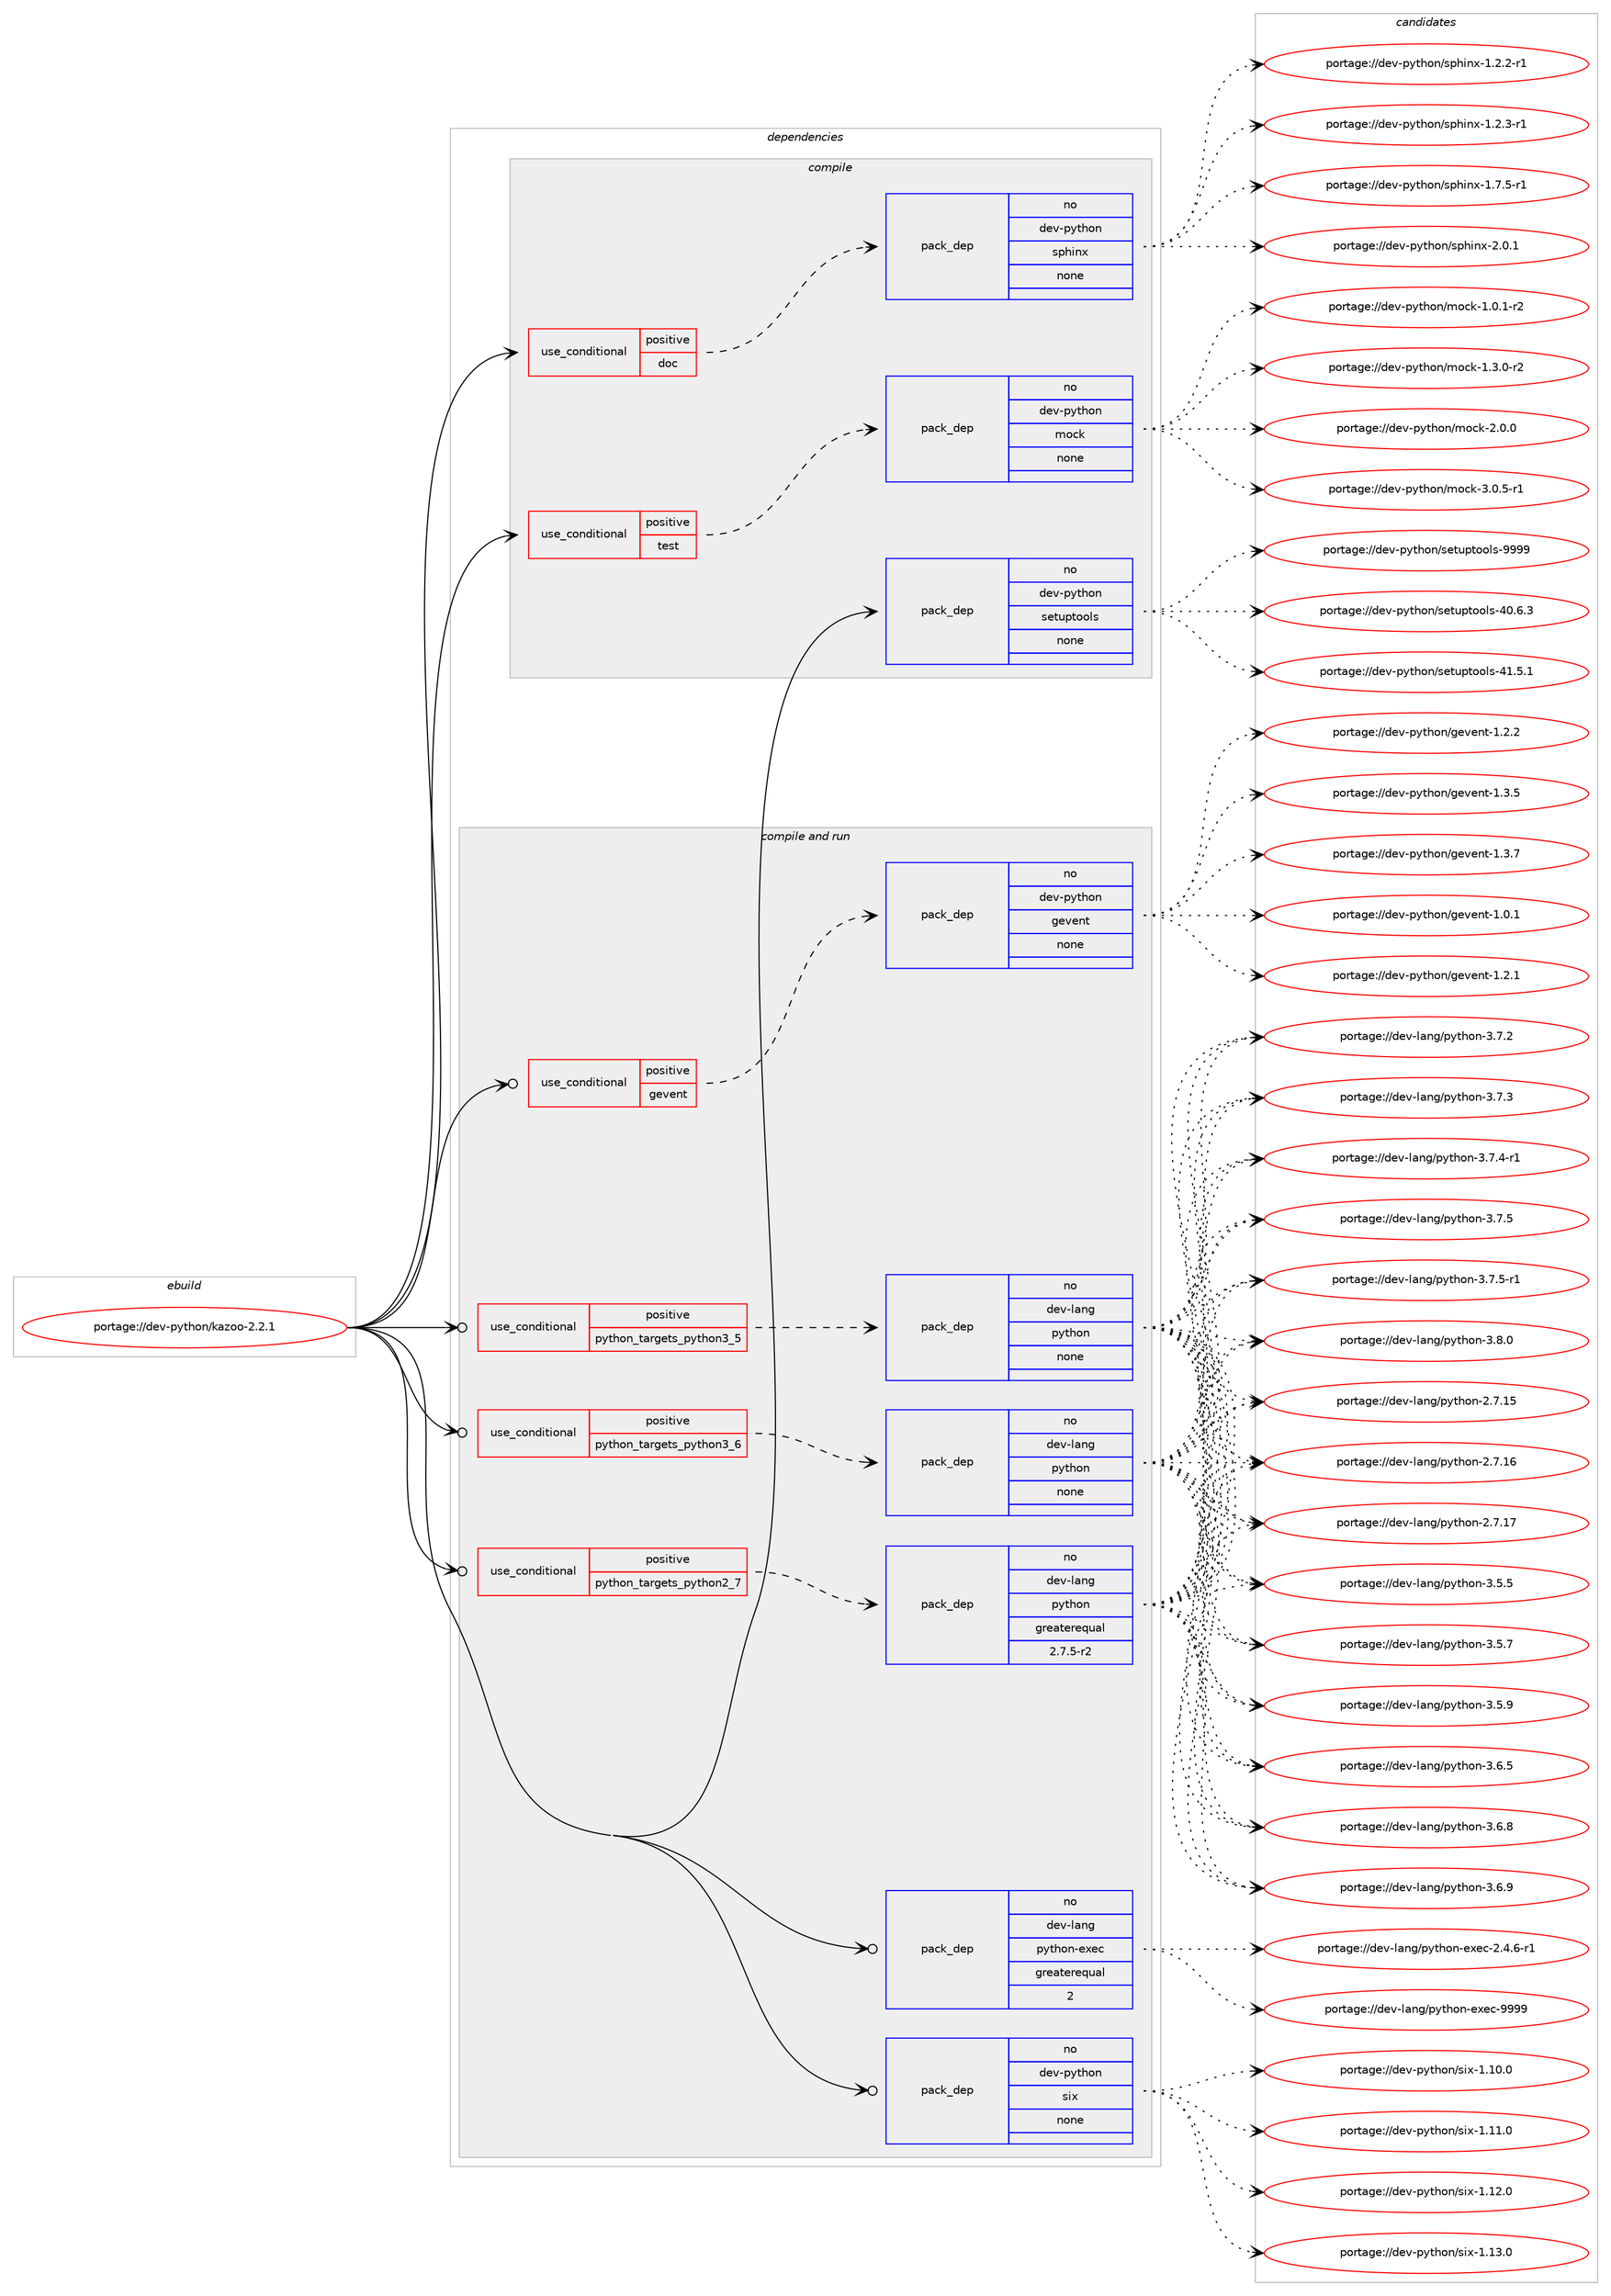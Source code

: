 digraph prolog {

# *************
# Graph options
# *************

newrank=true;
concentrate=true;
compound=true;
graph [rankdir=LR,fontname=Helvetica,fontsize=10,ranksep=1.5];#, ranksep=2.5, nodesep=0.2];
edge  [arrowhead=vee];
node  [fontname=Helvetica,fontsize=10];

# **********
# The ebuild
# **********

subgraph cluster_leftcol {
color=gray;
rank=same;
label=<<i>ebuild</i>>;
id [label="portage://dev-python/kazoo-2.2.1", color=red, width=4, href="../dev-python/kazoo-2.2.1.svg"];
}

# ****************
# The dependencies
# ****************

subgraph cluster_midcol {
color=gray;
label=<<i>dependencies</i>>;
subgraph cluster_compile {
fillcolor="#eeeeee";
style=filled;
label=<<i>compile</i>>;
subgraph cond30956 {
dependency146878 [label=<<TABLE BORDER="0" CELLBORDER="1" CELLSPACING="0" CELLPADDING="4"><TR><TD ROWSPAN="3" CELLPADDING="10">use_conditional</TD></TR><TR><TD>positive</TD></TR><TR><TD>doc</TD></TR></TABLE>>, shape=none, color=red];
subgraph pack112598 {
dependency146879 [label=<<TABLE BORDER="0" CELLBORDER="1" CELLSPACING="0" CELLPADDING="4" WIDTH="220"><TR><TD ROWSPAN="6" CELLPADDING="30">pack_dep</TD></TR><TR><TD WIDTH="110">no</TD></TR><TR><TD>dev-python</TD></TR><TR><TD>sphinx</TD></TR><TR><TD>none</TD></TR><TR><TD></TD></TR></TABLE>>, shape=none, color=blue];
}
dependency146878:e -> dependency146879:w [weight=20,style="dashed",arrowhead="vee"];
}
id:e -> dependency146878:w [weight=20,style="solid",arrowhead="vee"];
subgraph cond30957 {
dependency146880 [label=<<TABLE BORDER="0" CELLBORDER="1" CELLSPACING="0" CELLPADDING="4"><TR><TD ROWSPAN="3" CELLPADDING="10">use_conditional</TD></TR><TR><TD>positive</TD></TR><TR><TD>test</TD></TR></TABLE>>, shape=none, color=red];
subgraph pack112599 {
dependency146881 [label=<<TABLE BORDER="0" CELLBORDER="1" CELLSPACING="0" CELLPADDING="4" WIDTH="220"><TR><TD ROWSPAN="6" CELLPADDING="30">pack_dep</TD></TR><TR><TD WIDTH="110">no</TD></TR><TR><TD>dev-python</TD></TR><TR><TD>mock</TD></TR><TR><TD>none</TD></TR><TR><TD></TD></TR></TABLE>>, shape=none, color=blue];
}
dependency146880:e -> dependency146881:w [weight=20,style="dashed",arrowhead="vee"];
}
id:e -> dependency146880:w [weight=20,style="solid",arrowhead="vee"];
subgraph pack112600 {
dependency146882 [label=<<TABLE BORDER="0" CELLBORDER="1" CELLSPACING="0" CELLPADDING="4" WIDTH="220"><TR><TD ROWSPAN="6" CELLPADDING="30">pack_dep</TD></TR><TR><TD WIDTH="110">no</TD></TR><TR><TD>dev-python</TD></TR><TR><TD>setuptools</TD></TR><TR><TD>none</TD></TR><TR><TD></TD></TR></TABLE>>, shape=none, color=blue];
}
id:e -> dependency146882:w [weight=20,style="solid",arrowhead="vee"];
}
subgraph cluster_compileandrun {
fillcolor="#eeeeee";
style=filled;
label=<<i>compile and run</i>>;
subgraph cond30958 {
dependency146883 [label=<<TABLE BORDER="0" CELLBORDER="1" CELLSPACING="0" CELLPADDING="4"><TR><TD ROWSPAN="3" CELLPADDING="10">use_conditional</TD></TR><TR><TD>positive</TD></TR><TR><TD>gevent</TD></TR></TABLE>>, shape=none, color=red];
subgraph pack112601 {
dependency146884 [label=<<TABLE BORDER="0" CELLBORDER="1" CELLSPACING="0" CELLPADDING="4" WIDTH="220"><TR><TD ROWSPAN="6" CELLPADDING="30">pack_dep</TD></TR><TR><TD WIDTH="110">no</TD></TR><TR><TD>dev-python</TD></TR><TR><TD>gevent</TD></TR><TR><TD>none</TD></TR><TR><TD></TD></TR></TABLE>>, shape=none, color=blue];
}
dependency146883:e -> dependency146884:w [weight=20,style="dashed",arrowhead="vee"];
}
id:e -> dependency146883:w [weight=20,style="solid",arrowhead="odotvee"];
subgraph cond30959 {
dependency146885 [label=<<TABLE BORDER="0" CELLBORDER="1" CELLSPACING="0" CELLPADDING="4"><TR><TD ROWSPAN="3" CELLPADDING="10">use_conditional</TD></TR><TR><TD>positive</TD></TR><TR><TD>python_targets_python2_7</TD></TR></TABLE>>, shape=none, color=red];
subgraph pack112602 {
dependency146886 [label=<<TABLE BORDER="0" CELLBORDER="1" CELLSPACING="0" CELLPADDING="4" WIDTH="220"><TR><TD ROWSPAN="6" CELLPADDING="30">pack_dep</TD></TR><TR><TD WIDTH="110">no</TD></TR><TR><TD>dev-lang</TD></TR><TR><TD>python</TD></TR><TR><TD>greaterequal</TD></TR><TR><TD>2.7.5-r2</TD></TR></TABLE>>, shape=none, color=blue];
}
dependency146885:e -> dependency146886:w [weight=20,style="dashed",arrowhead="vee"];
}
id:e -> dependency146885:w [weight=20,style="solid",arrowhead="odotvee"];
subgraph cond30960 {
dependency146887 [label=<<TABLE BORDER="0" CELLBORDER="1" CELLSPACING="0" CELLPADDING="4"><TR><TD ROWSPAN="3" CELLPADDING="10">use_conditional</TD></TR><TR><TD>positive</TD></TR><TR><TD>python_targets_python3_5</TD></TR></TABLE>>, shape=none, color=red];
subgraph pack112603 {
dependency146888 [label=<<TABLE BORDER="0" CELLBORDER="1" CELLSPACING="0" CELLPADDING="4" WIDTH="220"><TR><TD ROWSPAN="6" CELLPADDING="30">pack_dep</TD></TR><TR><TD WIDTH="110">no</TD></TR><TR><TD>dev-lang</TD></TR><TR><TD>python</TD></TR><TR><TD>none</TD></TR><TR><TD></TD></TR></TABLE>>, shape=none, color=blue];
}
dependency146887:e -> dependency146888:w [weight=20,style="dashed",arrowhead="vee"];
}
id:e -> dependency146887:w [weight=20,style="solid",arrowhead="odotvee"];
subgraph cond30961 {
dependency146889 [label=<<TABLE BORDER="0" CELLBORDER="1" CELLSPACING="0" CELLPADDING="4"><TR><TD ROWSPAN="3" CELLPADDING="10">use_conditional</TD></TR><TR><TD>positive</TD></TR><TR><TD>python_targets_python3_6</TD></TR></TABLE>>, shape=none, color=red];
subgraph pack112604 {
dependency146890 [label=<<TABLE BORDER="0" CELLBORDER="1" CELLSPACING="0" CELLPADDING="4" WIDTH="220"><TR><TD ROWSPAN="6" CELLPADDING="30">pack_dep</TD></TR><TR><TD WIDTH="110">no</TD></TR><TR><TD>dev-lang</TD></TR><TR><TD>python</TD></TR><TR><TD>none</TD></TR><TR><TD></TD></TR></TABLE>>, shape=none, color=blue];
}
dependency146889:e -> dependency146890:w [weight=20,style="dashed",arrowhead="vee"];
}
id:e -> dependency146889:w [weight=20,style="solid",arrowhead="odotvee"];
subgraph pack112605 {
dependency146891 [label=<<TABLE BORDER="0" CELLBORDER="1" CELLSPACING="0" CELLPADDING="4" WIDTH="220"><TR><TD ROWSPAN="6" CELLPADDING="30">pack_dep</TD></TR><TR><TD WIDTH="110">no</TD></TR><TR><TD>dev-lang</TD></TR><TR><TD>python-exec</TD></TR><TR><TD>greaterequal</TD></TR><TR><TD>2</TD></TR></TABLE>>, shape=none, color=blue];
}
id:e -> dependency146891:w [weight=20,style="solid",arrowhead="odotvee"];
subgraph pack112606 {
dependency146892 [label=<<TABLE BORDER="0" CELLBORDER="1" CELLSPACING="0" CELLPADDING="4" WIDTH="220"><TR><TD ROWSPAN="6" CELLPADDING="30">pack_dep</TD></TR><TR><TD WIDTH="110">no</TD></TR><TR><TD>dev-python</TD></TR><TR><TD>six</TD></TR><TR><TD>none</TD></TR><TR><TD></TD></TR></TABLE>>, shape=none, color=blue];
}
id:e -> dependency146892:w [weight=20,style="solid",arrowhead="odotvee"];
}
subgraph cluster_run {
fillcolor="#eeeeee";
style=filled;
label=<<i>run</i>>;
}
}

# **************
# The candidates
# **************

subgraph cluster_choices {
rank=same;
color=gray;
label=<<i>candidates</i>>;

subgraph choice112598 {
color=black;
nodesep=1;
choiceportage10010111845112121116104111110471151121041051101204549465046504511449 [label="portage://dev-python/sphinx-1.2.2-r1", color=red, width=4,href="../dev-python/sphinx-1.2.2-r1.svg"];
choiceportage10010111845112121116104111110471151121041051101204549465046514511449 [label="portage://dev-python/sphinx-1.2.3-r1", color=red, width=4,href="../dev-python/sphinx-1.2.3-r1.svg"];
choiceportage10010111845112121116104111110471151121041051101204549465546534511449 [label="portage://dev-python/sphinx-1.7.5-r1", color=red, width=4,href="../dev-python/sphinx-1.7.5-r1.svg"];
choiceportage1001011184511212111610411111047115112104105110120455046484649 [label="portage://dev-python/sphinx-2.0.1", color=red, width=4,href="../dev-python/sphinx-2.0.1.svg"];
dependency146879:e -> choiceportage10010111845112121116104111110471151121041051101204549465046504511449:w [style=dotted,weight="100"];
dependency146879:e -> choiceportage10010111845112121116104111110471151121041051101204549465046514511449:w [style=dotted,weight="100"];
dependency146879:e -> choiceportage10010111845112121116104111110471151121041051101204549465546534511449:w [style=dotted,weight="100"];
dependency146879:e -> choiceportage1001011184511212111610411111047115112104105110120455046484649:w [style=dotted,weight="100"];
}
subgraph choice112599 {
color=black;
nodesep=1;
choiceportage1001011184511212111610411111047109111991074549464846494511450 [label="portage://dev-python/mock-1.0.1-r2", color=red, width=4,href="../dev-python/mock-1.0.1-r2.svg"];
choiceportage1001011184511212111610411111047109111991074549465146484511450 [label="portage://dev-python/mock-1.3.0-r2", color=red, width=4,href="../dev-python/mock-1.3.0-r2.svg"];
choiceportage100101118451121211161041111104710911199107455046484648 [label="portage://dev-python/mock-2.0.0", color=red, width=4,href="../dev-python/mock-2.0.0.svg"];
choiceportage1001011184511212111610411111047109111991074551464846534511449 [label="portage://dev-python/mock-3.0.5-r1", color=red, width=4,href="../dev-python/mock-3.0.5-r1.svg"];
dependency146881:e -> choiceportage1001011184511212111610411111047109111991074549464846494511450:w [style=dotted,weight="100"];
dependency146881:e -> choiceportage1001011184511212111610411111047109111991074549465146484511450:w [style=dotted,weight="100"];
dependency146881:e -> choiceportage100101118451121211161041111104710911199107455046484648:w [style=dotted,weight="100"];
dependency146881:e -> choiceportage1001011184511212111610411111047109111991074551464846534511449:w [style=dotted,weight="100"];
}
subgraph choice112600 {
color=black;
nodesep=1;
choiceportage100101118451121211161041111104711510111611711211611111110811545524846544651 [label="portage://dev-python/setuptools-40.6.3", color=red, width=4,href="../dev-python/setuptools-40.6.3.svg"];
choiceportage100101118451121211161041111104711510111611711211611111110811545524946534649 [label="portage://dev-python/setuptools-41.5.1", color=red, width=4,href="../dev-python/setuptools-41.5.1.svg"];
choiceportage10010111845112121116104111110471151011161171121161111111081154557575757 [label="portage://dev-python/setuptools-9999", color=red, width=4,href="../dev-python/setuptools-9999.svg"];
dependency146882:e -> choiceportage100101118451121211161041111104711510111611711211611111110811545524846544651:w [style=dotted,weight="100"];
dependency146882:e -> choiceportage100101118451121211161041111104711510111611711211611111110811545524946534649:w [style=dotted,weight="100"];
dependency146882:e -> choiceportage10010111845112121116104111110471151011161171121161111111081154557575757:w [style=dotted,weight="100"];
}
subgraph choice112601 {
color=black;
nodesep=1;
choiceportage1001011184511212111610411111047103101118101110116454946484649 [label="portage://dev-python/gevent-1.0.1", color=red, width=4,href="../dev-python/gevent-1.0.1.svg"];
choiceportage1001011184511212111610411111047103101118101110116454946504649 [label="portage://dev-python/gevent-1.2.1", color=red, width=4,href="../dev-python/gevent-1.2.1.svg"];
choiceportage1001011184511212111610411111047103101118101110116454946504650 [label="portage://dev-python/gevent-1.2.2", color=red, width=4,href="../dev-python/gevent-1.2.2.svg"];
choiceportage1001011184511212111610411111047103101118101110116454946514653 [label="portage://dev-python/gevent-1.3.5", color=red, width=4,href="../dev-python/gevent-1.3.5.svg"];
choiceportage1001011184511212111610411111047103101118101110116454946514655 [label="portage://dev-python/gevent-1.3.7", color=red, width=4,href="../dev-python/gevent-1.3.7.svg"];
dependency146884:e -> choiceportage1001011184511212111610411111047103101118101110116454946484649:w [style=dotted,weight="100"];
dependency146884:e -> choiceportage1001011184511212111610411111047103101118101110116454946504649:w [style=dotted,weight="100"];
dependency146884:e -> choiceportage1001011184511212111610411111047103101118101110116454946504650:w [style=dotted,weight="100"];
dependency146884:e -> choiceportage1001011184511212111610411111047103101118101110116454946514653:w [style=dotted,weight="100"];
dependency146884:e -> choiceportage1001011184511212111610411111047103101118101110116454946514655:w [style=dotted,weight="100"];
}
subgraph choice112602 {
color=black;
nodesep=1;
choiceportage10010111845108971101034711212111610411111045504655464953 [label="portage://dev-lang/python-2.7.15", color=red, width=4,href="../dev-lang/python-2.7.15.svg"];
choiceportage10010111845108971101034711212111610411111045504655464954 [label="portage://dev-lang/python-2.7.16", color=red, width=4,href="../dev-lang/python-2.7.16.svg"];
choiceportage10010111845108971101034711212111610411111045504655464955 [label="portage://dev-lang/python-2.7.17", color=red, width=4,href="../dev-lang/python-2.7.17.svg"];
choiceportage100101118451089711010347112121116104111110455146534653 [label="portage://dev-lang/python-3.5.5", color=red, width=4,href="../dev-lang/python-3.5.5.svg"];
choiceportage100101118451089711010347112121116104111110455146534655 [label="portage://dev-lang/python-3.5.7", color=red, width=4,href="../dev-lang/python-3.5.7.svg"];
choiceportage100101118451089711010347112121116104111110455146534657 [label="portage://dev-lang/python-3.5.9", color=red, width=4,href="../dev-lang/python-3.5.9.svg"];
choiceportage100101118451089711010347112121116104111110455146544653 [label="portage://dev-lang/python-3.6.5", color=red, width=4,href="../dev-lang/python-3.6.5.svg"];
choiceportage100101118451089711010347112121116104111110455146544656 [label="portage://dev-lang/python-3.6.8", color=red, width=4,href="../dev-lang/python-3.6.8.svg"];
choiceportage100101118451089711010347112121116104111110455146544657 [label="portage://dev-lang/python-3.6.9", color=red, width=4,href="../dev-lang/python-3.6.9.svg"];
choiceportage100101118451089711010347112121116104111110455146554650 [label="portage://dev-lang/python-3.7.2", color=red, width=4,href="../dev-lang/python-3.7.2.svg"];
choiceportage100101118451089711010347112121116104111110455146554651 [label="portage://dev-lang/python-3.7.3", color=red, width=4,href="../dev-lang/python-3.7.3.svg"];
choiceportage1001011184510897110103471121211161041111104551465546524511449 [label="portage://dev-lang/python-3.7.4-r1", color=red, width=4,href="../dev-lang/python-3.7.4-r1.svg"];
choiceportage100101118451089711010347112121116104111110455146554653 [label="portage://dev-lang/python-3.7.5", color=red, width=4,href="../dev-lang/python-3.7.5.svg"];
choiceportage1001011184510897110103471121211161041111104551465546534511449 [label="portage://dev-lang/python-3.7.5-r1", color=red, width=4,href="../dev-lang/python-3.7.5-r1.svg"];
choiceportage100101118451089711010347112121116104111110455146564648 [label="portage://dev-lang/python-3.8.0", color=red, width=4,href="../dev-lang/python-3.8.0.svg"];
dependency146886:e -> choiceportage10010111845108971101034711212111610411111045504655464953:w [style=dotted,weight="100"];
dependency146886:e -> choiceportage10010111845108971101034711212111610411111045504655464954:w [style=dotted,weight="100"];
dependency146886:e -> choiceportage10010111845108971101034711212111610411111045504655464955:w [style=dotted,weight="100"];
dependency146886:e -> choiceportage100101118451089711010347112121116104111110455146534653:w [style=dotted,weight="100"];
dependency146886:e -> choiceportage100101118451089711010347112121116104111110455146534655:w [style=dotted,weight="100"];
dependency146886:e -> choiceportage100101118451089711010347112121116104111110455146534657:w [style=dotted,weight="100"];
dependency146886:e -> choiceportage100101118451089711010347112121116104111110455146544653:w [style=dotted,weight="100"];
dependency146886:e -> choiceportage100101118451089711010347112121116104111110455146544656:w [style=dotted,weight="100"];
dependency146886:e -> choiceportage100101118451089711010347112121116104111110455146544657:w [style=dotted,weight="100"];
dependency146886:e -> choiceportage100101118451089711010347112121116104111110455146554650:w [style=dotted,weight="100"];
dependency146886:e -> choiceportage100101118451089711010347112121116104111110455146554651:w [style=dotted,weight="100"];
dependency146886:e -> choiceportage1001011184510897110103471121211161041111104551465546524511449:w [style=dotted,weight="100"];
dependency146886:e -> choiceportage100101118451089711010347112121116104111110455146554653:w [style=dotted,weight="100"];
dependency146886:e -> choiceportage1001011184510897110103471121211161041111104551465546534511449:w [style=dotted,weight="100"];
dependency146886:e -> choiceportage100101118451089711010347112121116104111110455146564648:w [style=dotted,weight="100"];
}
subgraph choice112603 {
color=black;
nodesep=1;
choiceportage10010111845108971101034711212111610411111045504655464953 [label="portage://dev-lang/python-2.7.15", color=red, width=4,href="../dev-lang/python-2.7.15.svg"];
choiceportage10010111845108971101034711212111610411111045504655464954 [label="portage://dev-lang/python-2.7.16", color=red, width=4,href="../dev-lang/python-2.7.16.svg"];
choiceportage10010111845108971101034711212111610411111045504655464955 [label="portage://dev-lang/python-2.7.17", color=red, width=4,href="../dev-lang/python-2.7.17.svg"];
choiceportage100101118451089711010347112121116104111110455146534653 [label="portage://dev-lang/python-3.5.5", color=red, width=4,href="../dev-lang/python-3.5.5.svg"];
choiceportage100101118451089711010347112121116104111110455146534655 [label="portage://dev-lang/python-3.5.7", color=red, width=4,href="../dev-lang/python-3.5.7.svg"];
choiceportage100101118451089711010347112121116104111110455146534657 [label="portage://dev-lang/python-3.5.9", color=red, width=4,href="../dev-lang/python-3.5.9.svg"];
choiceportage100101118451089711010347112121116104111110455146544653 [label="portage://dev-lang/python-3.6.5", color=red, width=4,href="../dev-lang/python-3.6.5.svg"];
choiceportage100101118451089711010347112121116104111110455146544656 [label="portage://dev-lang/python-3.6.8", color=red, width=4,href="../dev-lang/python-3.6.8.svg"];
choiceportage100101118451089711010347112121116104111110455146544657 [label="portage://dev-lang/python-3.6.9", color=red, width=4,href="../dev-lang/python-3.6.9.svg"];
choiceportage100101118451089711010347112121116104111110455146554650 [label="portage://dev-lang/python-3.7.2", color=red, width=4,href="../dev-lang/python-3.7.2.svg"];
choiceportage100101118451089711010347112121116104111110455146554651 [label="portage://dev-lang/python-3.7.3", color=red, width=4,href="../dev-lang/python-3.7.3.svg"];
choiceportage1001011184510897110103471121211161041111104551465546524511449 [label="portage://dev-lang/python-3.7.4-r1", color=red, width=4,href="../dev-lang/python-3.7.4-r1.svg"];
choiceportage100101118451089711010347112121116104111110455146554653 [label="portage://dev-lang/python-3.7.5", color=red, width=4,href="../dev-lang/python-3.7.5.svg"];
choiceportage1001011184510897110103471121211161041111104551465546534511449 [label="portage://dev-lang/python-3.7.5-r1", color=red, width=4,href="../dev-lang/python-3.7.5-r1.svg"];
choiceportage100101118451089711010347112121116104111110455146564648 [label="portage://dev-lang/python-3.8.0", color=red, width=4,href="../dev-lang/python-3.8.0.svg"];
dependency146888:e -> choiceportage10010111845108971101034711212111610411111045504655464953:w [style=dotted,weight="100"];
dependency146888:e -> choiceportage10010111845108971101034711212111610411111045504655464954:w [style=dotted,weight="100"];
dependency146888:e -> choiceportage10010111845108971101034711212111610411111045504655464955:w [style=dotted,weight="100"];
dependency146888:e -> choiceportage100101118451089711010347112121116104111110455146534653:w [style=dotted,weight="100"];
dependency146888:e -> choiceportage100101118451089711010347112121116104111110455146534655:w [style=dotted,weight="100"];
dependency146888:e -> choiceportage100101118451089711010347112121116104111110455146534657:w [style=dotted,weight="100"];
dependency146888:e -> choiceportage100101118451089711010347112121116104111110455146544653:w [style=dotted,weight="100"];
dependency146888:e -> choiceportage100101118451089711010347112121116104111110455146544656:w [style=dotted,weight="100"];
dependency146888:e -> choiceportage100101118451089711010347112121116104111110455146544657:w [style=dotted,weight="100"];
dependency146888:e -> choiceportage100101118451089711010347112121116104111110455146554650:w [style=dotted,weight="100"];
dependency146888:e -> choiceportage100101118451089711010347112121116104111110455146554651:w [style=dotted,weight="100"];
dependency146888:e -> choiceportage1001011184510897110103471121211161041111104551465546524511449:w [style=dotted,weight="100"];
dependency146888:e -> choiceportage100101118451089711010347112121116104111110455146554653:w [style=dotted,weight="100"];
dependency146888:e -> choiceportage1001011184510897110103471121211161041111104551465546534511449:w [style=dotted,weight="100"];
dependency146888:e -> choiceportage100101118451089711010347112121116104111110455146564648:w [style=dotted,weight="100"];
}
subgraph choice112604 {
color=black;
nodesep=1;
choiceportage10010111845108971101034711212111610411111045504655464953 [label="portage://dev-lang/python-2.7.15", color=red, width=4,href="../dev-lang/python-2.7.15.svg"];
choiceportage10010111845108971101034711212111610411111045504655464954 [label="portage://dev-lang/python-2.7.16", color=red, width=4,href="../dev-lang/python-2.7.16.svg"];
choiceportage10010111845108971101034711212111610411111045504655464955 [label="portage://dev-lang/python-2.7.17", color=red, width=4,href="../dev-lang/python-2.7.17.svg"];
choiceportage100101118451089711010347112121116104111110455146534653 [label="portage://dev-lang/python-3.5.5", color=red, width=4,href="../dev-lang/python-3.5.5.svg"];
choiceportage100101118451089711010347112121116104111110455146534655 [label="portage://dev-lang/python-3.5.7", color=red, width=4,href="../dev-lang/python-3.5.7.svg"];
choiceportage100101118451089711010347112121116104111110455146534657 [label="portage://dev-lang/python-3.5.9", color=red, width=4,href="../dev-lang/python-3.5.9.svg"];
choiceportage100101118451089711010347112121116104111110455146544653 [label="portage://dev-lang/python-3.6.5", color=red, width=4,href="../dev-lang/python-3.6.5.svg"];
choiceportage100101118451089711010347112121116104111110455146544656 [label="portage://dev-lang/python-3.6.8", color=red, width=4,href="../dev-lang/python-3.6.8.svg"];
choiceportage100101118451089711010347112121116104111110455146544657 [label="portage://dev-lang/python-3.6.9", color=red, width=4,href="../dev-lang/python-3.6.9.svg"];
choiceportage100101118451089711010347112121116104111110455146554650 [label="portage://dev-lang/python-3.7.2", color=red, width=4,href="../dev-lang/python-3.7.2.svg"];
choiceportage100101118451089711010347112121116104111110455146554651 [label="portage://dev-lang/python-3.7.3", color=red, width=4,href="../dev-lang/python-3.7.3.svg"];
choiceportage1001011184510897110103471121211161041111104551465546524511449 [label="portage://dev-lang/python-3.7.4-r1", color=red, width=4,href="../dev-lang/python-3.7.4-r1.svg"];
choiceportage100101118451089711010347112121116104111110455146554653 [label="portage://dev-lang/python-3.7.5", color=red, width=4,href="../dev-lang/python-3.7.5.svg"];
choiceportage1001011184510897110103471121211161041111104551465546534511449 [label="portage://dev-lang/python-3.7.5-r1", color=red, width=4,href="../dev-lang/python-3.7.5-r1.svg"];
choiceportage100101118451089711010347112121116104111110455146564648 [label="portage://dev-lang/python-3.8.0", color=red, width=4,href="../dev-lang/python-3.8.0.svg"];
dependency146890:e -> choiceportage10010111845108971101034711212111610411111045504655464953:w [style=dotted,weight="100"];
dependency146890:e -> choiceportage10010111845108971101034711212111610411111045504655464954:w [style=dotted,weight="100"];
dependency146890:e -> choiceportage10010111845108971101034711212111610411111045504655464955:w [style=dotted,weight="100"];
dependency146890:e -> choiceportage100101118451089711010347112121116104111110455146534653:w [style=dotted,weight="100"];
dependency146890:e -> choiceportage100101118451089711010347112121116104111110455146534655:w [style=dotted,weight="100"];
dependency146890:e -> choiceportage100101118451089711010347112121116104111110455146534657:w [style=dotted,weight="100"];
dependency146890:e -> choiceportage100101118451089711010347112121116104111110455146544653:w [style=dotted,weight="100"];
dependency146890:e -> choiceportage100101118451089711010347112121116104111110455146544656:w [style=dotted,weight="100"];
dependency146890:e -> choiceportage100101118451089711010347112121116104111110455146544657:w [style=dotted,weight="100"];
dependency146890:e -> choiceportage100101118451089711010347112121116104111110455146554650:w [style=dotted,weight="100"];
dependency146890:e -> choiceportage100101118451089711010347112121116104111110455146554651:w [style=dotted,weight="100"];
dependency146890:e -> choiceportage1001011184510897110103471121211161041111104551465546524511449:w [style=dotted,weight="100"];
dependency146890:e -> choiceportage100101118451089711010347112121116104111110455146554653:w [style=dotted,weight="100"];
dependency146890:e -> choiceportage1001011184510897110103471121211161041111104551465546534511449:w [style=dotted,weight="100"];
dependency146890:e -> choiceportage100101118451089711010347112121116104111110455146564648:w [style=dotted,weight="100"];
}
subgraph choice112605 {
color=black;
nodesep=1;
choiceportage10010111845108971101034711212111610411111045101120101994550465246544511449 [label="portage://dev-lang/python-exec-2.4.6-r1", color=red, width=4,href="../dev-lang/python-exec-2.4.6-r1.svg"];
choiceportage10010111845108971101034711212111610411111045101120101994557575757 [label="portage://dev-lang/python-exec-9999", color=red, width=4,href="../dev-lang/python-exec-9999.svg"];
dependency146891:e -> choiceportage10010111845108971101034711212111610411111045101120101994550465246544511449:w [style=dotted,weight="100"];
dependency146891:e -> choiceportage10010111845108971101034711212111610411111045101120101994557575757:w [style=dotted,weight="100"];
}
subgraph choice112606 {
color=black;
nodesep=1;
choiceportage100101118451121211161041111104711510512045494649484648 [label="portage://dev-python/six-1.10.0", color=red, width=4,href="../dev-python/six-1.10.0.svg"];
choiceportage100101118451121211161041111104711510512045494649494648 [label="portage://dev-python/six-1.11.0", color=red, width=4,href="../dev-python/six-1.11.0.svg"];
choiceportage100101118451121211161041111104711510512045494649504648 [label="portage://dev-python/six-1.12.0", color=red, width=4,href="../dev-python/six-1.12.0.svg"];
choiceportage100101118451121211161041111104711510512045494649514648 [label="portage://dev-python/six-1.13.0", color=red, width=4,href="../dev-python/six-1.13.0.svg"];
dependency146892:e -> choiceportage100101118451121211161041111104711510512045494649484648:w [style=dotted,weight="100"];
dependency146892:e -> choiceportage100101118451121211161041111104711510512045494649494648:w [style=dotted,weight="100"];
dependency146892:e -> choiceportage100101118451121211161041111104711510512045494649504648:w [style=dotted,weight="100"];
dependency146892:e -> choiceportage100101118451121211161041111104711510512045494649514648:w [style=dotted,weight="100"];
}
}

}
